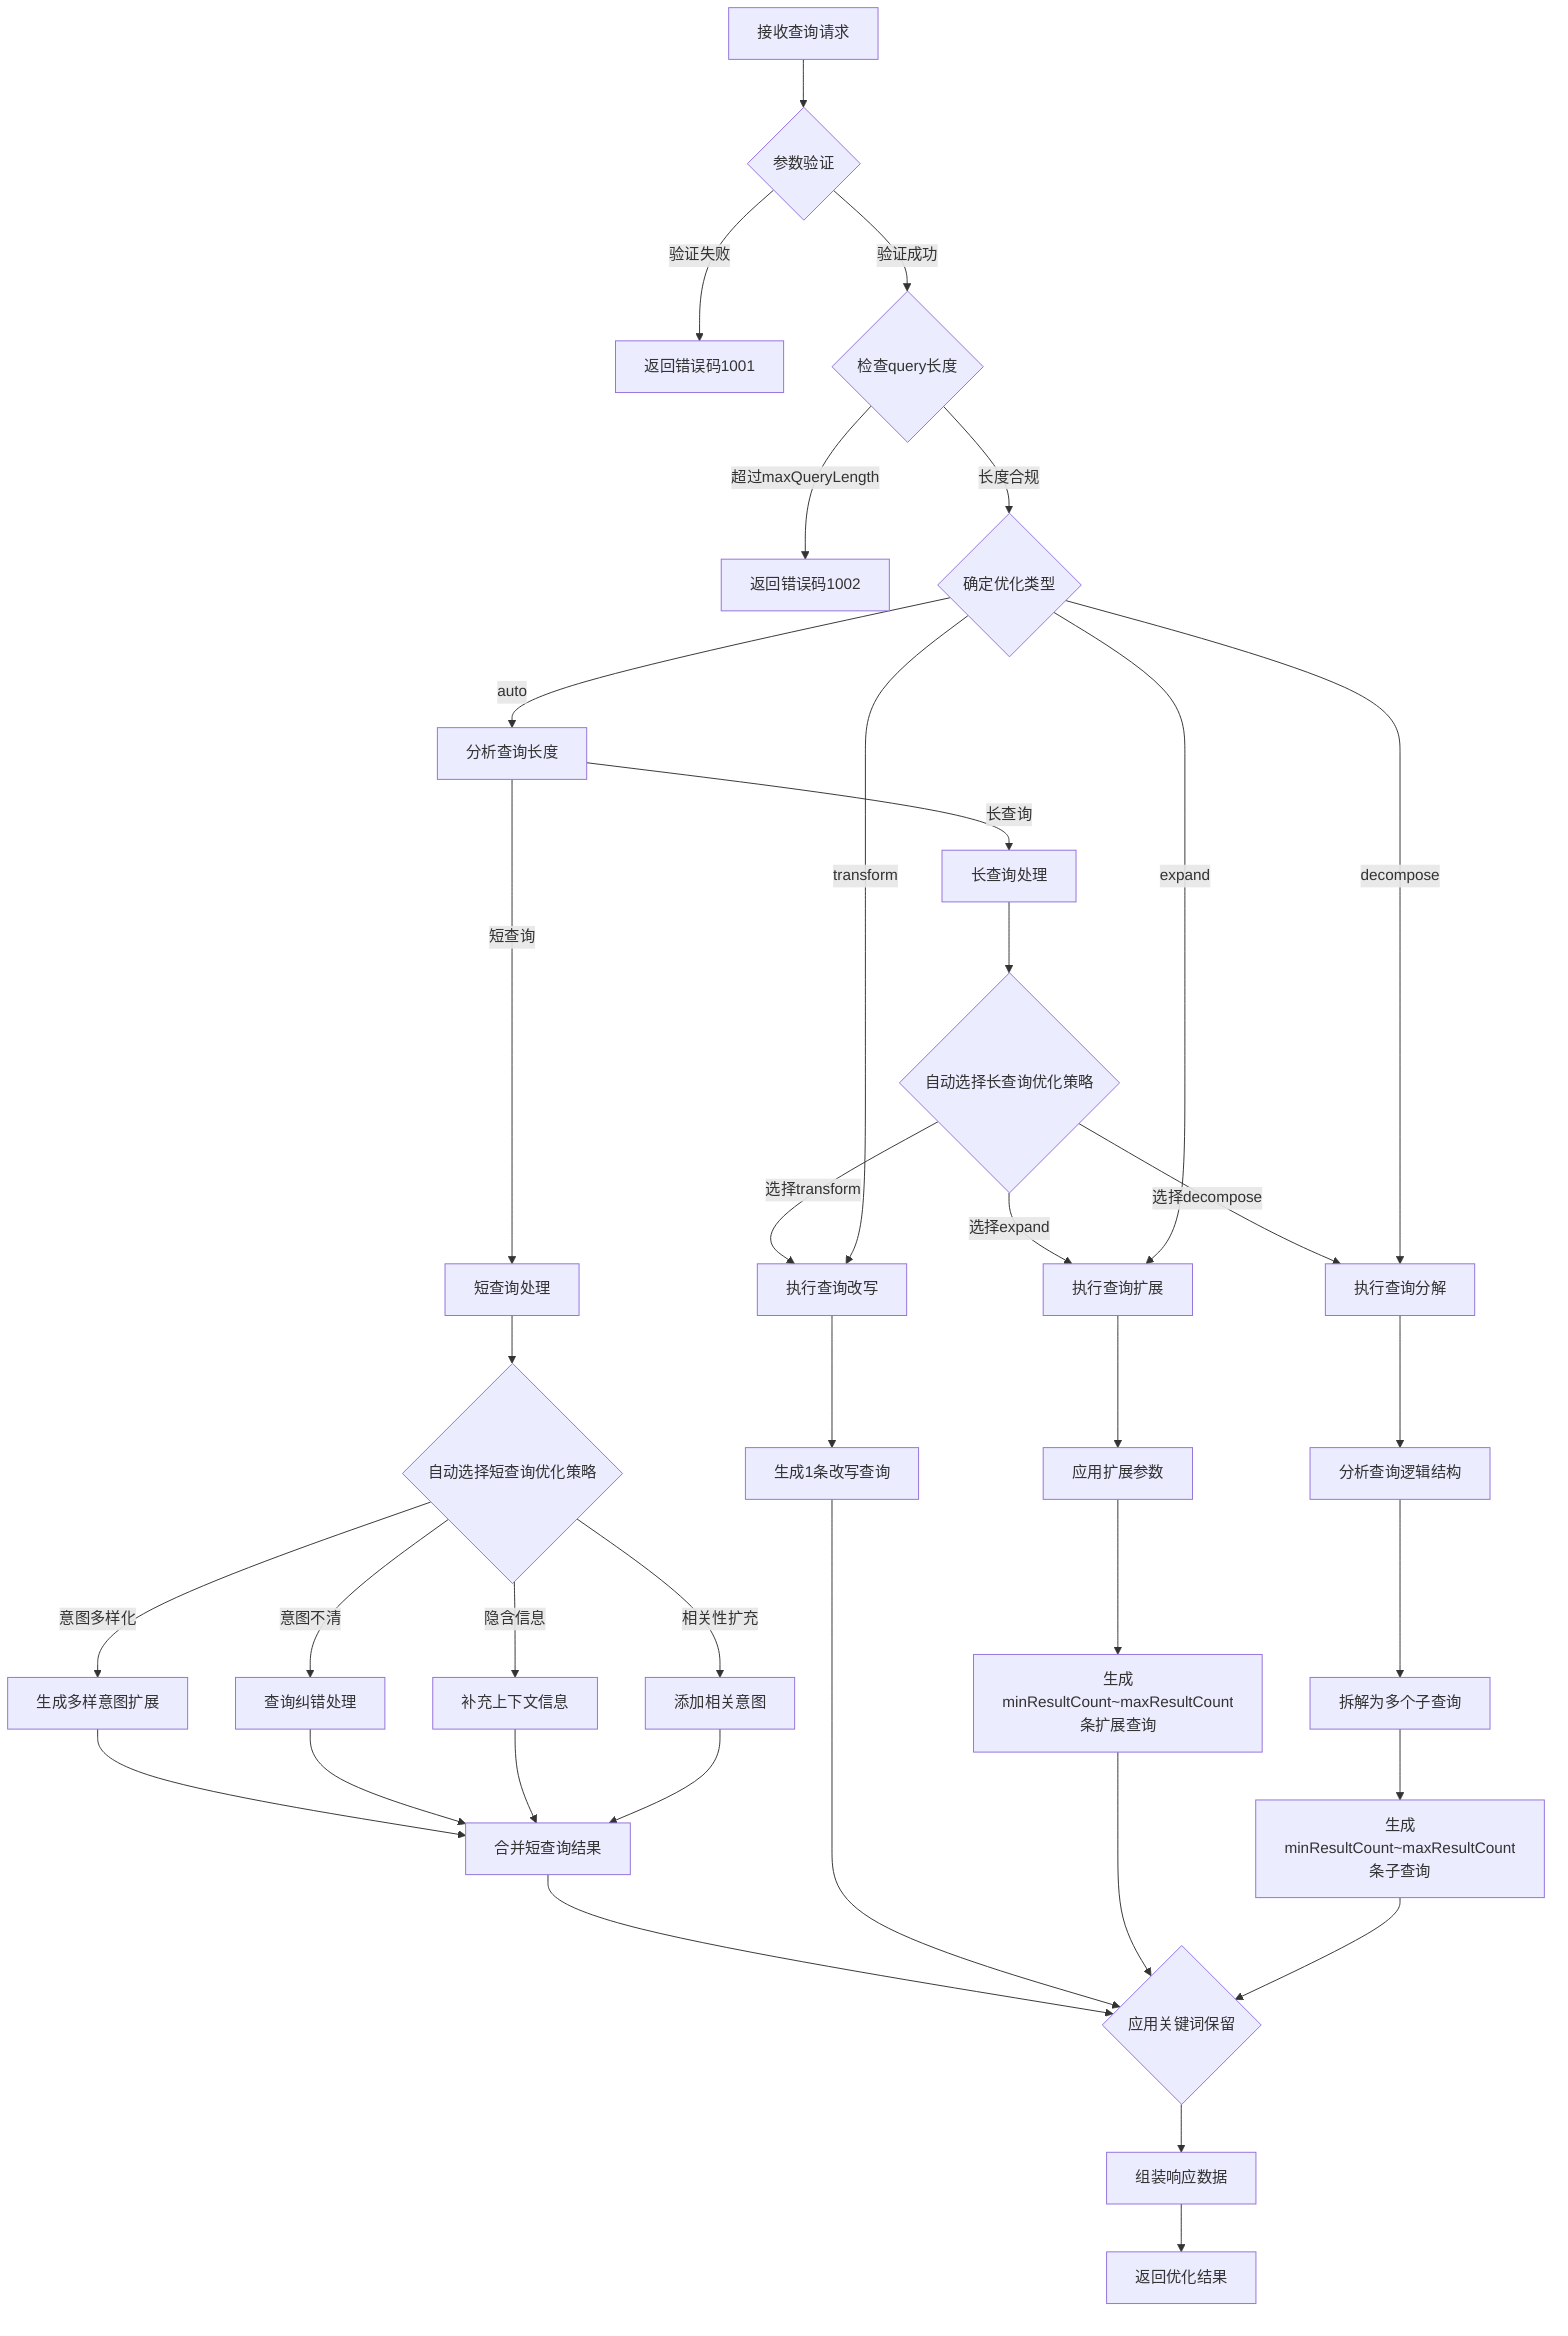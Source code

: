 flowchart TD
    A[接收查询请求] --> B{参数验证}
    B -->|验证失败| C[返回错误码1001]
    B -->|验证成功| D{检查query长度}
    D -->|超过maxQueryLength| E[返回错误码1002]
    D -->|长度合规| F{确定优化类型}
    
    F -->|auto| G[分析查询长度]
    G -->|短查询| G1[短查询处理]
    G -->|长查询| G2[长查询处理]
    G1 --> H1{自动选择短查询优化策略}
    G2 --> H2{自动选择长查询优化策略}
    
    H1 -->|意图多样化| I1[生成多样意图扩展]
    H1 -->|意图不清| I2[查询纠错处理]
    H1 -->|隐含信息| I3[补充上下文信息]
    H1 -->|相关性扩充| I4[添加相关意图]
    
    H2 -->|选择transform| I[执行查询改写]
    H2 -->|选择expand| J[执行查询扩展]
    H2 -->|选择decompose| K[执行查询分解]
    
    F -->|transform| I
    F -->|expand| J
    F -->|decompose| K
    
    I1 --> R1[合并短查询结果]
    I2 --> R1
    I3 --> R1
    I4 --> R1
    R1 --> R
    
    I --> L[生成1条改写查询]
    
    J --> M[应用扩展参数]
    M --> N[生成minResultCount~maxResultCount条扩展查询]
    
    K --> O[分析查询逻辑结构]
    O --> P[拆解为多个子查询]
    P --> Q[生成minResultCount~maxResultCount条子查询]
    
    L --> R{应用关键词保留}
    N --> R
    Q --> R
    
    R --> S[组装响应数据]
    S --> T[返回优化结果]